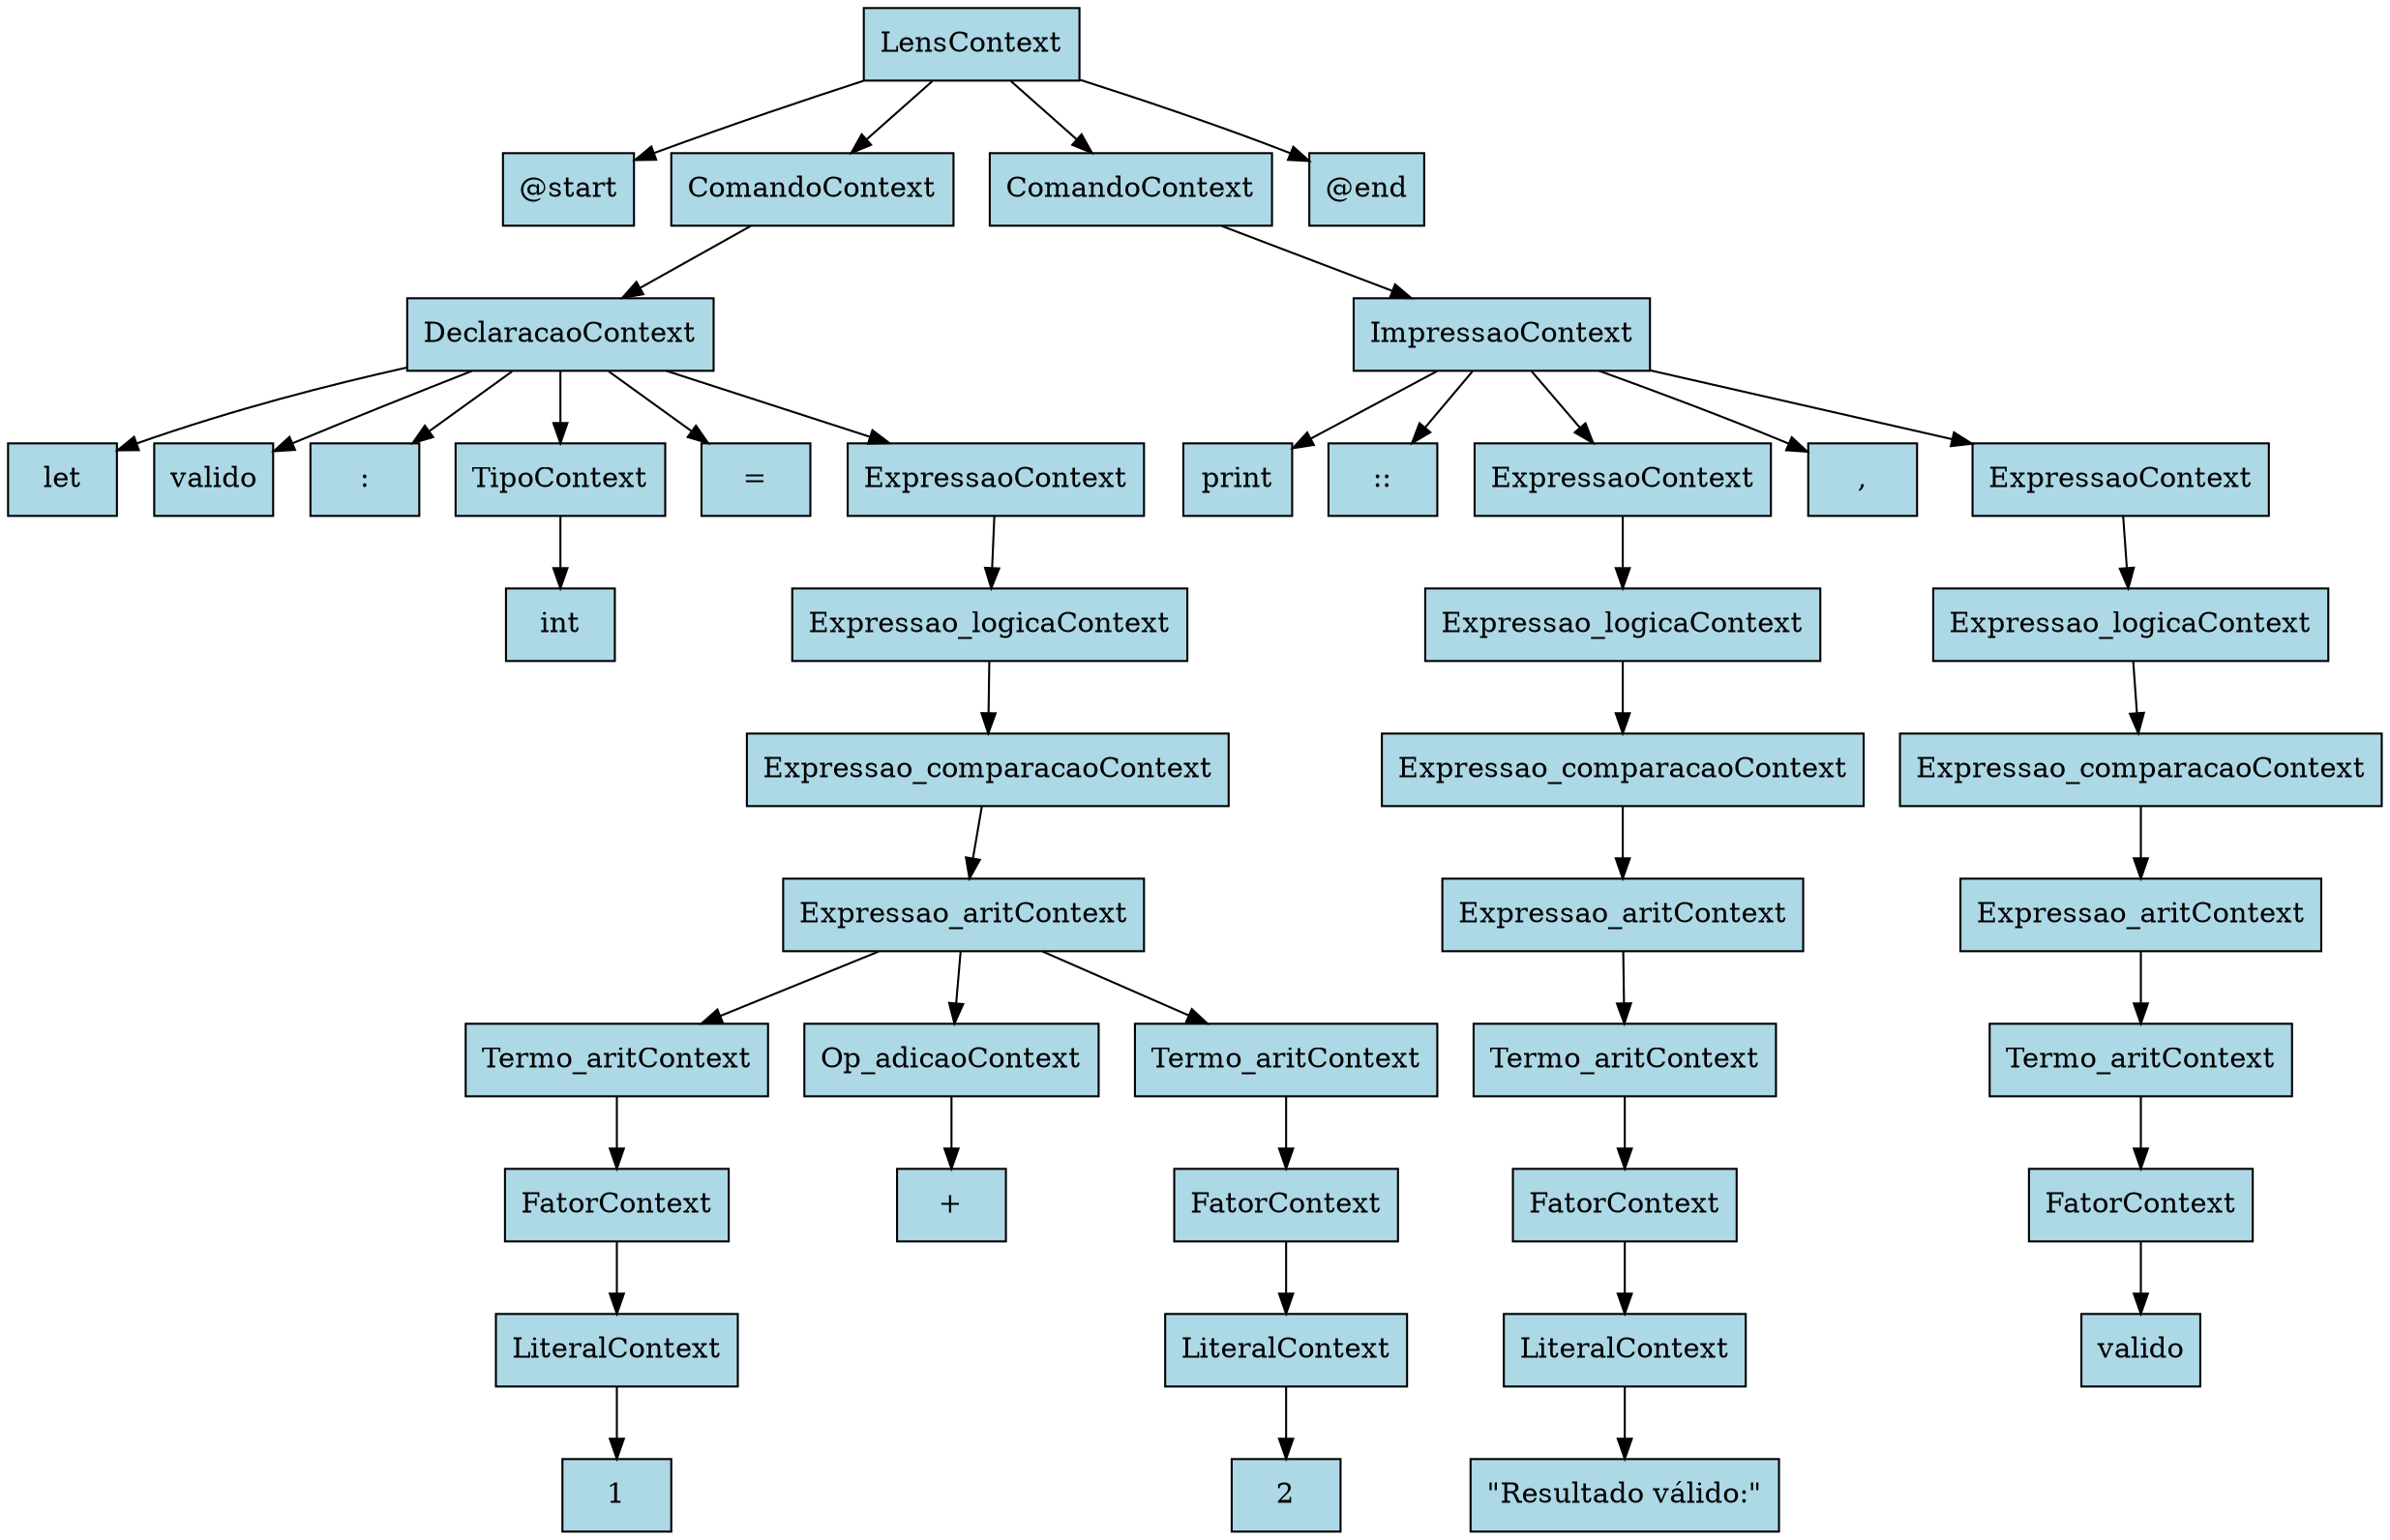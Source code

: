 digraph AST {
node [shape=box, style=filled, fillcolor=lightblue];
node1 [label="LensContext"];
node2 [label="@start"];
node1 -> node2;
node3 [label="ComandoContext"];
node4 [label="DeclaracaoContext"];
node5 [label="let"];
node4 -> node5;
node6 [label="valido"];
node4 -> node6;
node7 [label=":"];
node4 -> node7;
node8 [label="TipoContext"];
node9 [label="int"];
node8 -> node9;
node4 -> node8;
node10 [label="="];
node4 -> node10;
node11 [label="ExpressaoContext"];
node12 [label="Expressao_logicaContext"];
node13 [label="Expressao_comparacaoContext"];
node14 [label="Expressao_aritContext"];
node15 [label="Termo_aritContext"];
node16 [label="FatorContext"];
node17 [label="LiteralContext"];
node18 [label="1"];
node17 -> node18;
node16 -> node17;
node15 -> node16;
node14 -> node15;
node19 [label="Op_adicaoContext"];
node20 [label="+"];
node19 -> node20;
node14 -> node19;
node21 [label="Termo_aritContext"];
node22 [label="FatorContext"];
node23 [label="LiteralContext"];
node24 [label="2"];
node23 -> node24;
node22 -> node23;
node21 -> node22;
node14 -> node21;
node13 -> node14;
node12 -> node13;
node11 -> node12;
node4 -> node11;
node3 -> node4;
node1 -> node3;
node25 [label="ComandoContext"];
node26 [label="ImpressaoContext"];
node27 [label="print"];
node26 -> node27;
node28 [label="::"];
node26 -> node28;
node29 [label="ExpressaoContext"];
node30 [label="Expressao_logicaContext"];
node31 [label="Expressao_comparacaoContext"];
node32 [label="Expressao_aritContext"];
node33 [label="Termo_aritContext"];
node34 [label="FatorContext"];
node35 [label="LiteralContext"];
node36 [label="\"Resultado válido:\""];
node35 -> node36;
node34 -> node35;
node33 -> node34;
node32 -> node33;
node31 -> node32;
node30 -> node31;
node29 -> node30;
node26 -> node29;
node37 [label=","];
node26 -> node37;
node38 [label="ExpressaoContext"];
node39 [label="Expressao_logicaContext"];
node40 [label="Expressao_comparacaoContext"];
node41 [label="Expressao_aritContext"];
node42 [label="Termo_aritContext"];
node43 [label="FatorContext"];
node44 [label="valido"];
node43 -> node44;
node42 -> node43;
node41 -> node42;
node40 -> node41;
node39 -> node40;
node38 -> node39;
node26 -> node38;
node25 -> node26;
node1 -> node25;
node45 [label="@end"];
node1 -> node45;
}